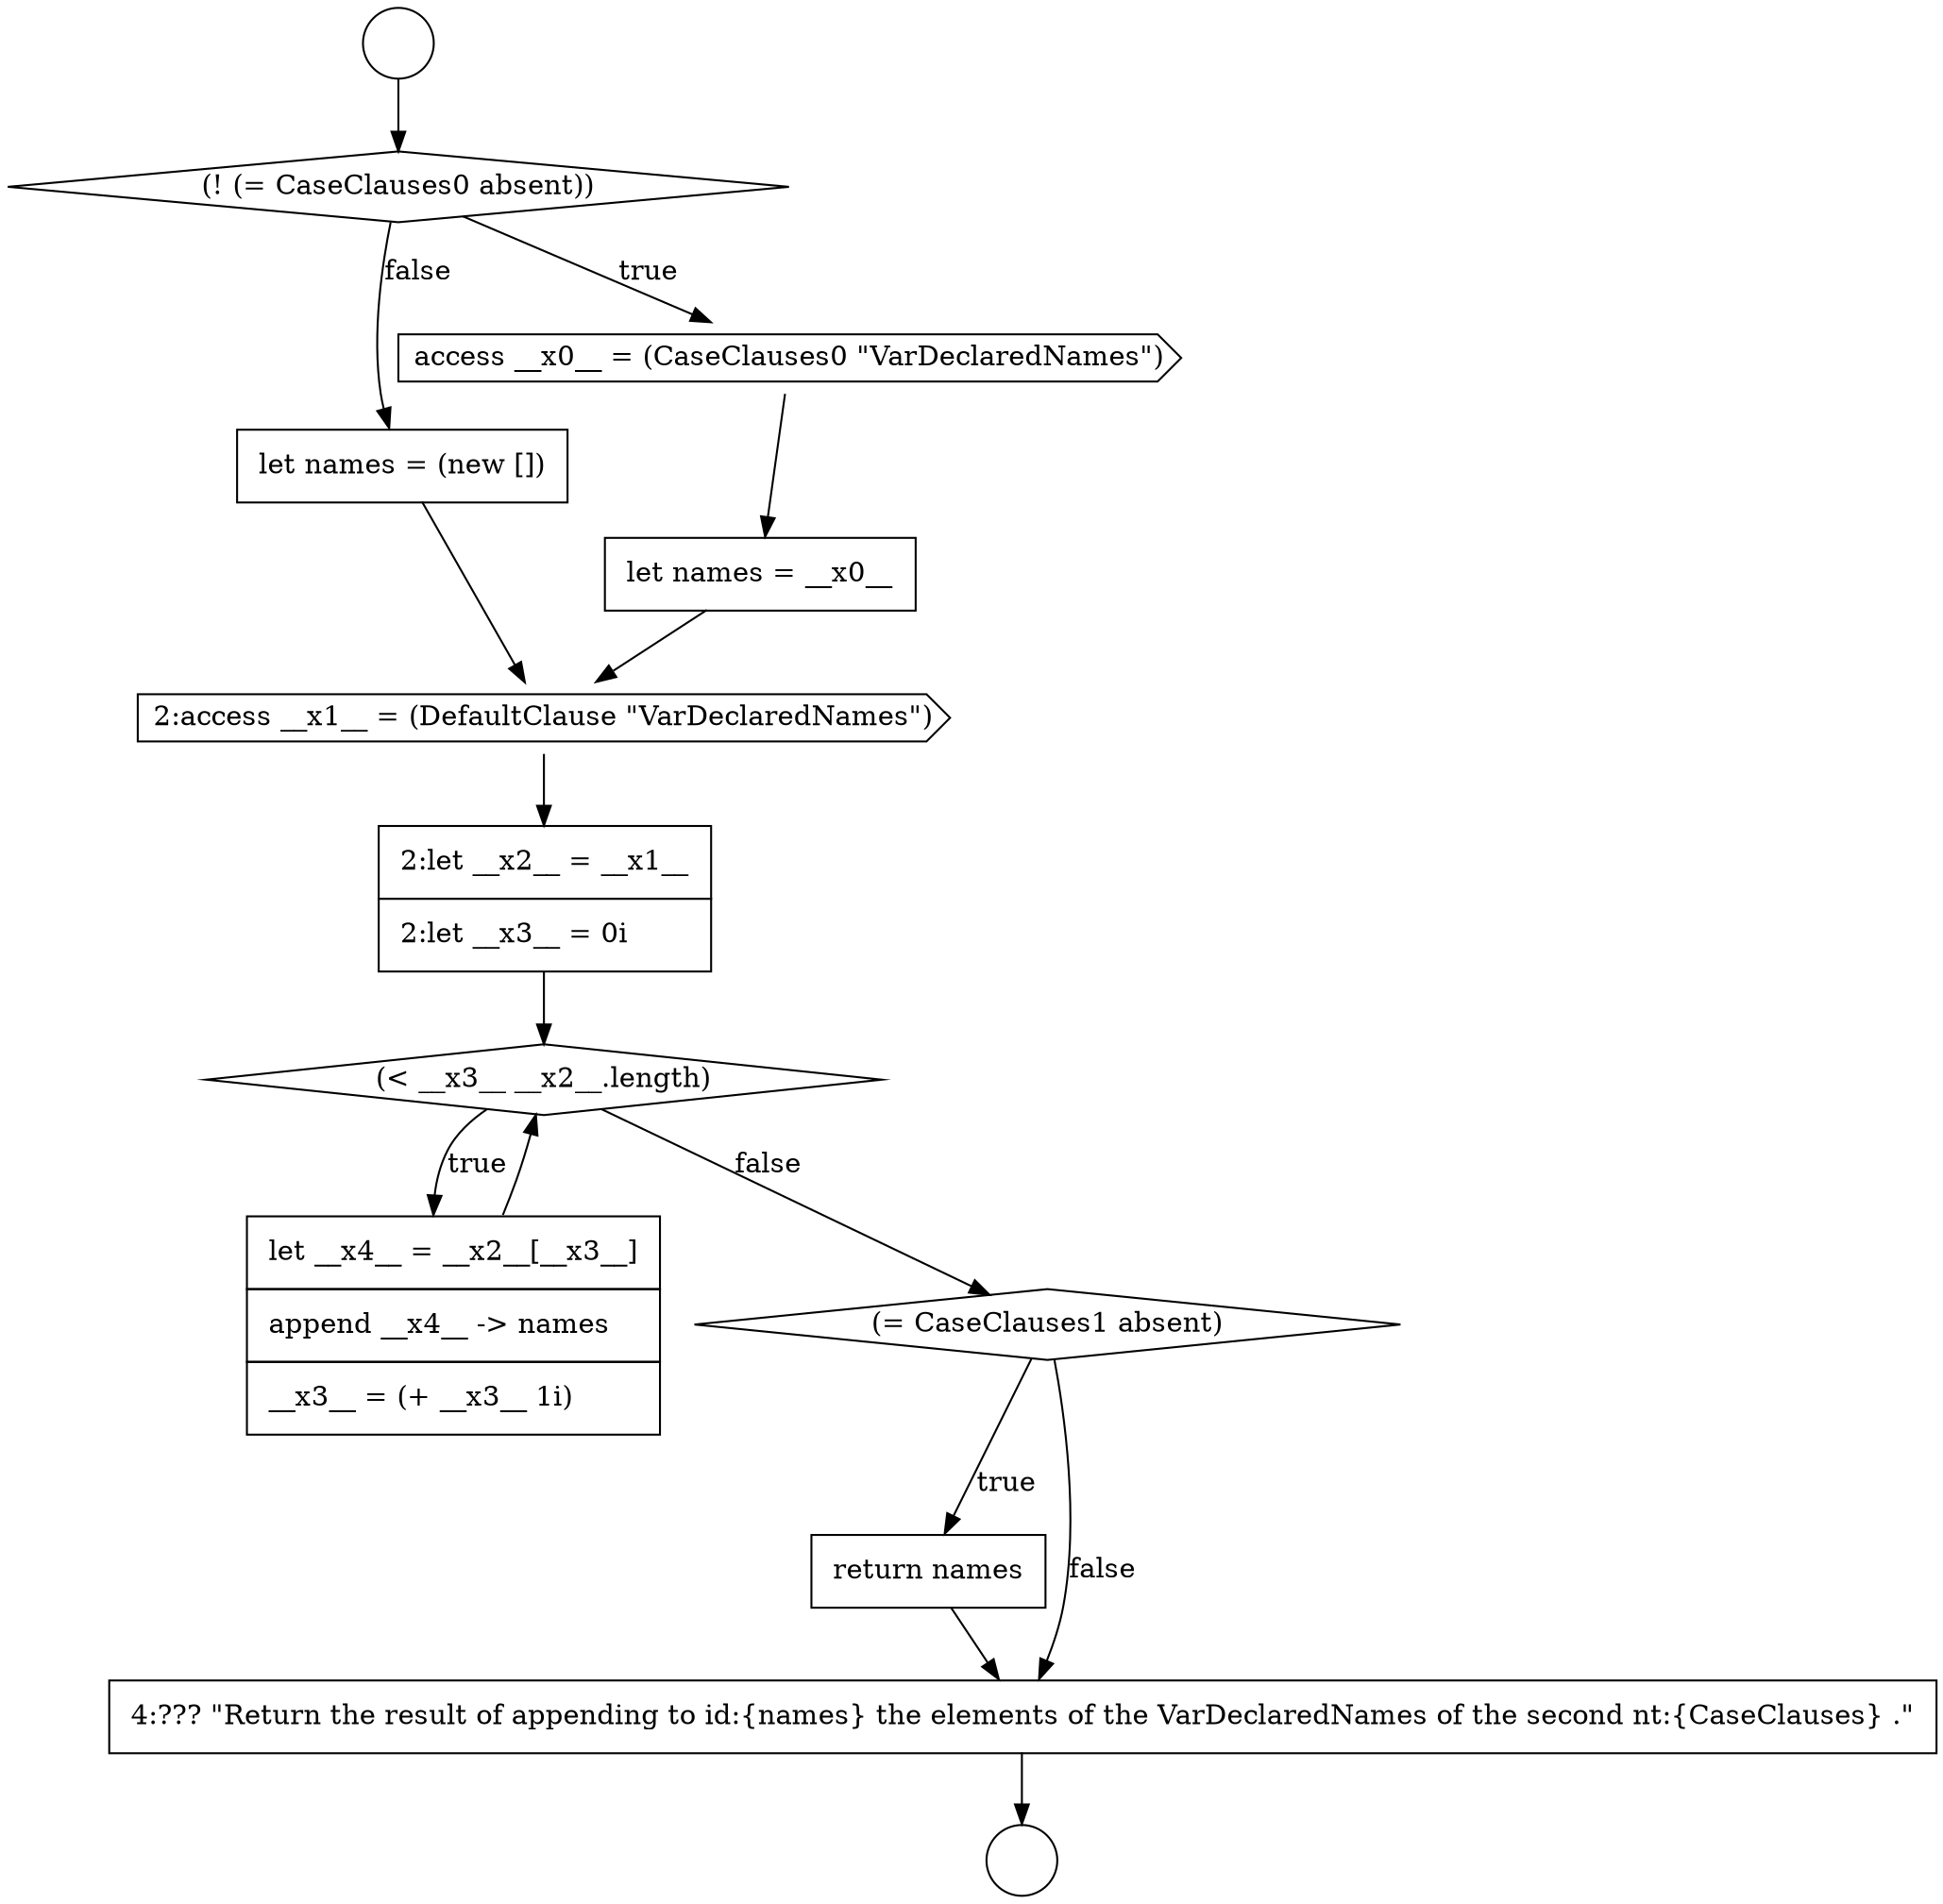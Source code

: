 digraph {
  node7253 [shape=circle label=" " color="black" fillcolor="white" style=filled]
  node7262 [shape=none, margin=0, label=<<font color="black">
    <table border="0" cellborder="1" cellspacing="0" cellpadding="10">
      <tr><td align="left">let __x4__ = __x2__[__x3__]</td></tr>
      <tr><td align="left">append __x4__ -&gt; names</td></tr>
      <tr><td align="left">__x3__ = (+ __x3__ 1i)</td></tr>
    </table>
  </font>> color="black" fillcolor="white" style=filled]
  node7258 [shape=none, margin=0, label=<<font color="black">
    <table border="0" cellborder="1" cellspacing="0" cellpadding="10">
      <tr><td align="left">let names = (new [])</td></tr>
    </table>
  </font>> color="black" fillcolor="white" style=filled]
  node7254 [shape=circle label=" " color="black" fillcolor="white" style=filled]
  node7261 [shape=diamond, label=<<font color="black">(&lt; __x3__ __x2__.length)</font>> color="black" fillcolor="white" style=filled]
  node7257 [shape=none, margin=0, label=<<font color="black">
    <table border="0" cellborder="1" cellspacing="0" cellpadding="10">
      <tr><td align="left">let names = __x0__</td></tr>
    </table>
  </font>> color="black" fillcolor="white" style=filled]
  node7260 [shape=none, margin=0, label=<<font color="black">
    <table border="0" cellborder="1" cellspacing="0" cellpadding="10">
      <tr><td align="left">2:let __x2__ = __x1__</td></tr>
      <tr><td align="left">2:let __x3__ = 0i</td></tr>
    </table>
  </font>> color="black" fillcolor="white" style=filled]
  node7264 [shape=none, margin=0, label=<<font color="black">
    <table border="0" cellborder="1" cellspacing="0" cellpadding="10">
      <tr><td align="left">return names</td></tr>
    </table>
  </font>> color="black" fillcolor="white" style=filled]
  node7256 [shape=cds, label=<<font color="black">access __x0__ = (CaseClauses0 &quot;VarDeclaredNames&quot;)</font>> color="black" fillcolor="white" style=filled]
  node7259 [shape=cds, label=<<font color="black">2:access __x1__ = (DefaultClause &quot;VarDeclaredNames&quot;)</font>> color="black" fillcolor="white" style=filled]
  node7263 [shape=diamond, label=<<font color="black">(= CaseClauses1 absent)</font>> color="black" fillcolor="white" style=filled]
  node7255 [shape=diamond, label=<<font color="black">(! (= CaseClauses0 absent))</font>> color="black" fillcolor="white" style=filled]
  node7265 [shape=none, margin=0, label=<<font color="black">
    <table border="0" cellborder="1" cellspacing="0" cellpadding="10">
      <tr><td align="left">4:??? &quot;Return the result of appending to id:{names} the elements of the VarDeclaredNames of the second nt:{CaseClauses} .&quot;</td></tr>
    </table>
  </font>> color="black" fillcolor="white" style=filled]
  node7260 -> node7261 [ color="black"]
  node7263 -> node7264 [label=<<font color="black">true</font>> color="black"]
  node7263 -> node7265 [label=<<font color="black">false</font>> color="black"]
  node7262 -> node7261 [ color="black"]
  node7257 -> node7259 [ color="black"]
  node7259 -> node7260 [ color="black"]
  node7265 -> node7254 [ color="black"]
  node7253 -> node7255 [ color="black"]
  node7261 -> node7262 [label=<<font color="black">true</font>> color="black"]
  node7261 -> node7263 [label=<<font color="black">false</font>> color="black"]
  node7264 -> node7265 [ color="black"]
  node7255 -> node7256 [label=<<font color="black">true</font>> color="black"]
  node7255 -> node7258 [label=<<font color="black">false</font>> color="black"]
  node7258 -> node7259 [ color="black"]
  node7256 -> node7257 [ color="black"]
}
